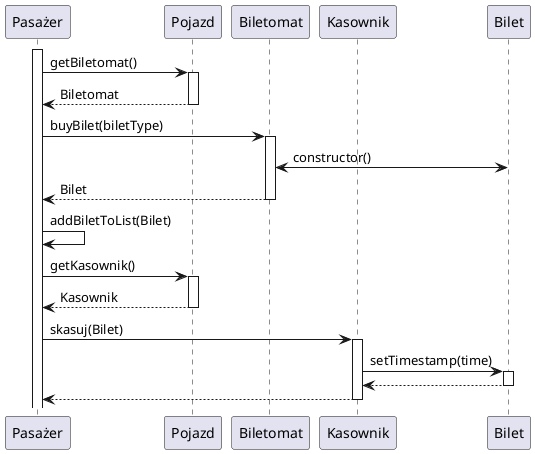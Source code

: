 @startuml

participant Pasażer
participant Pojazd
participant Biletomat
participant Kasownik

activate Pasażer
Pasażer -> Pojazd :getBiletomat()
activate Pojazd
return Biletomat
Pasażer -> Biletomat: buyBilet(biletType)
activate Biletomat
Biletomat <-> Bilet : constructor()
'komunikacja zakupu, autoryzacja w banku itp.
return Bilet 
Pasażer -> Pasażer : addBiletToList(Bilet)
Pasażer -> Pojazd : getKasownik()
activate Pojazd
return Kasownik
Pasażer -> Kasownik : skasuj(Bilet)
activate Kasownik
Kasownik -> Bilet : setTimestamp(time)
activate Bilet
return
return 


@enduml